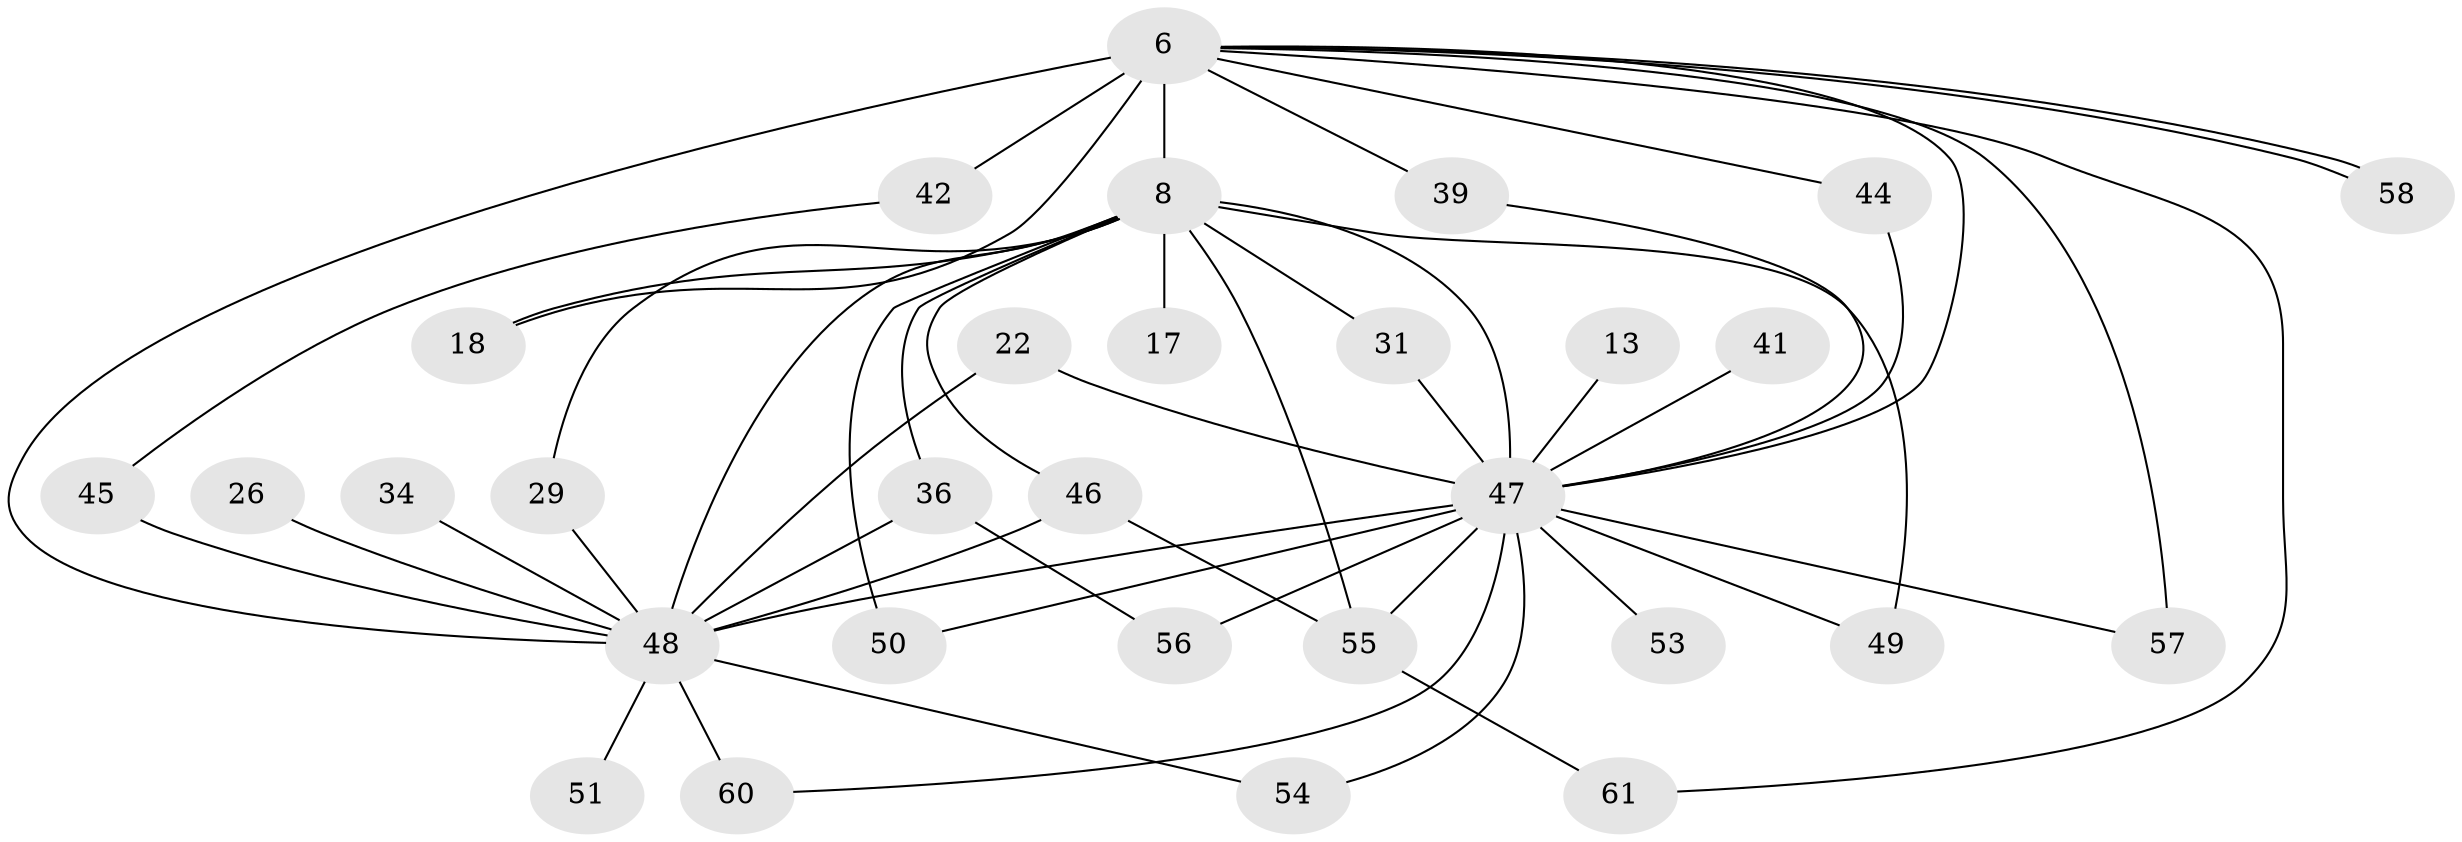 // original degree distribution, {19: 0.01639344262295082, 16: 0.04918032786885246, 12: 0.01639344262295082, 17: 0.04918032786885246, 18: 0.01639344262295082, 15: 0.01639344262295082, 3: 0.22950819672131148, 4: 0.04918032786885246, 2: 0.5081967213114754, 5: 0.04918032786885246}
// Generated by graph-tools (version 1.1) at 2025/43/03/09/25 04:43:32]
// undirected, 30 vertices, 51 edges
graph export_dot {
graph [start="1"]
  node [color=gray90,style=filled];
  6 [super="+2"];
  8 [super="+5"];
  13;
  17 [super="+16"];
  18;
  22 [super="+15"];
  26;
  29;
  31;
  34;
  36 [super="+14+24"];
  39;
  41;
  42 [super="+12+38"];
  44;
  45 [super="+43+28"];
  46 [super="+32"];
  47 [super="+27+9+21"];
  48 [super="+37+25+10"];
  49 [super="+35"];
  50;
  51;
  53;
  54;
  55 [super="+20+33"];
  56;
  57 [super="+52"];
  58;
  60 [super="+30"];
  61 [super="+59"];
  6 -- 8 [weight=4];
  6 -- 18;
  6 -- 58;
  6 -- 58;
  6 -- 39;
  6 -- 44;
  6 -- 47 [weight=7];
  6 -- 48 [weight=8];
  6 -- 57 [weight=2];
  6 -- 61 [weight=2];
  6 -- 42 [weight=4];
  8 -- 17 [weight=3];
  8 -- 18;
  8 -- 31;
  8 -- 50;
  8 -- 36 [weight=2];
  8 -- 49 [weight=2];
  8 -- 29;
  8 -- 48 [weight=8];
  8 -- 47 [weight=7];
  8 -- 46;
  8 -- 55;
  13 -- 47 [weight=2];
  22 -- 48;
  22 -- 47 [weight=2];
  26 -- 48 [weight=2];
  29 -- 48;
  31 -- 47;
  34 -- 48 [weight=2];
  36 -- 56;
  36 -- 48 [weight=2];
  39 -- 47;
  41 -- 47 [weight=2];
  42 -- 45;
  44 -- 47;
  45 -- 48 [weight=3];
  46 -- 55;
  46 -- 48;
  47 -- 49;
  47 -- 50;
  47 -- 53 [weight=2];
  47 -- 54;
  47 -- 55 [weight=4];
  47 -- 56;
  47 -- 57;
  47 -- 60;
  47 -- 48 [weight=10];
  48 -- 60 [weight=3];
  48 -- 51 [weight=2];
  48 -- 54;
  55 -- 61 [weight=2];
}
